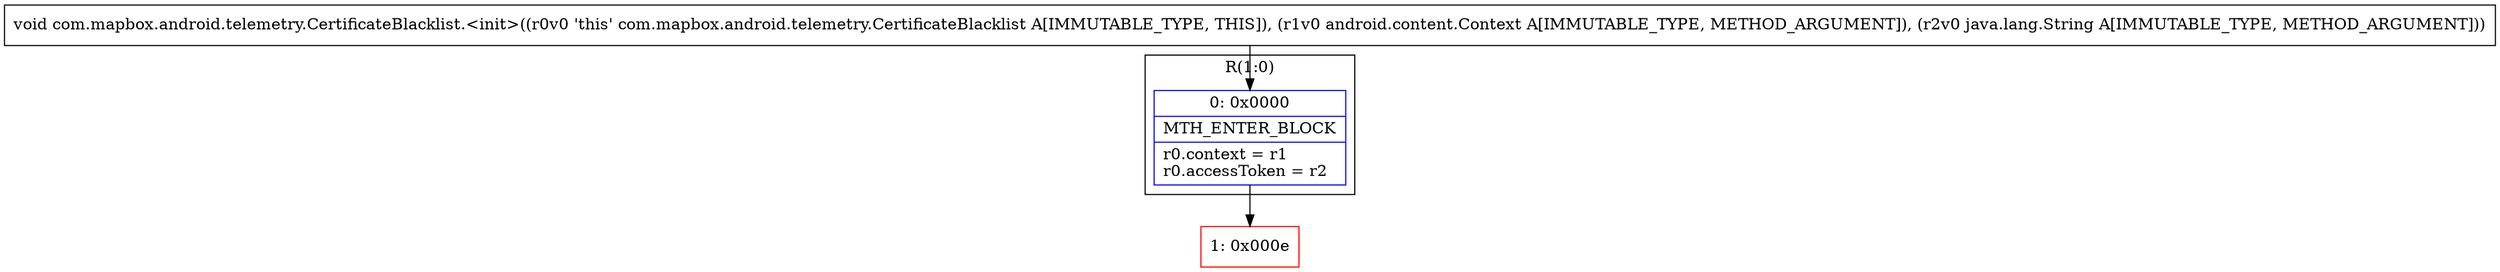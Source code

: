 digraph "CFG forcom.mapbox.android.telemetry.CertificateBlacklist.\<init\>(Landroid\/content\/Context;Ljava\/lang\/String;)V" {
subgraph cluster_Region_529696636 {
label = "R(1:0)";
node [shape=record,color=blue];
Node_0 [shape=record,label="{0\:\ 0x0000|MTH_ENTER_BLOCK\l|r0.context = r1\lr0.accessToken = r2\l}"];
}
Node_1 [shape=record,color=red,label="{1\:\ 0x000e}"];
MethodNode[shape=record,label="{void com.mapbox.android.telemetry.CertificateBlacklist.\<init\>((r0v0 'this' com.mapbox.android.telemetry.CertificateBlacklist A[IMMUTABLE_TYPE, THIS]), (r1v0 android.content.Context A[IMMUTABLE_TYPE, METHOD_ARGUMENT]), (r2v0 java.lang.String A[IMMUTABLE_TYPE, METHOD_ARGUMENT])) }"];
MethodNode -> Node_0;
Node_0 -> Node_1;
}

